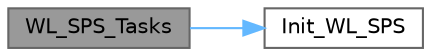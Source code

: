 digraph "WL_SPS_Tasks"
{
 // LATEX_PDF_SIZE
  bgcolor="transparent";
  edge [fontname=Helvetica,fontsize=10,labelfontname=Helvetica,labelfontsize=10];
  node [fontname=Helvetica,fontsize=10,shape=box,height=0.2,width=0.4];
  rankdir="LR";
  Node1 [id="Node000001",label="WL_SPS_Tasks",height=0.2,width=0.4,color="gray40", fillcolor="grey60", style="filled", fontcolor="black",tooltip=" "];
  Node1 -> Node2 [id="edge1_Node000001_Node000002",color="steelblue1",style="solid",tooltip=" "];
  Node2 [id="Node000002",label="Init_WL_SPS",height=0.2,width=0.4,color="grey40", fillcolor="white", style="filled",URL="$wl__sps_8c.html#a68e33be41d5a2b111dc207c4b3137068",tooltip=" "];
}
